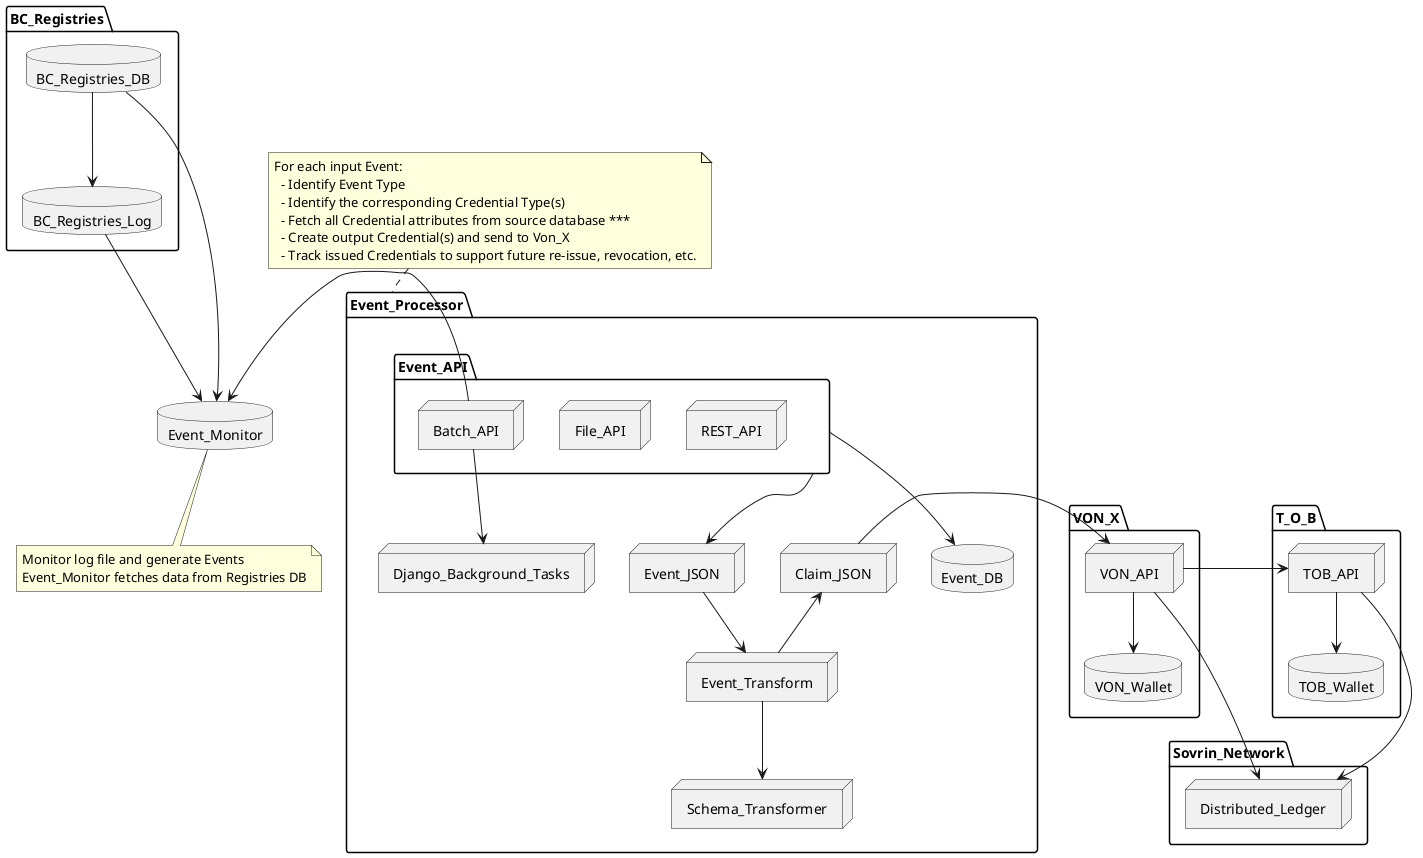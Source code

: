 @startuml

folder BC_Registries {
  database BC_Registries_DB
  database BC_Registries_Log
}

database Event_Monitor

BC_Registries_DB -down-> BC_Registries_Log
BC_Registries_Log -down-> Event_Monitor
BC_Registries_DB -down-> Event_Monitor

note bottom of Event_Monitor
Monitor log file and generate Events
Event_Monitor fetches data from Registries DB
end note

folder Event_Processor {
  folder Event_API {
    node REST_API
    node File_API
    node Batch_API
  }

  REST_API -[hidden]left-> File_API
  File_API -[hidden]left-> Batch_API

  node Event_JSON
  node Event_Transform
  node Claim_JSON
  node Django_Background_Tasks
  node Schema_Transformer
  database Event_DB
}

Event_Transform -down-> Schema_Transformer
Event_API -down-> Event_DB
Batch_API --> Django_Background_Tasks
Batch_API -left-> Event_Monitor

folder VON_X {
  node VON_API
  database VON_Wallet
}

note top of Event_Processor
For each input Event:
  - Identify Event Type
  - Identify the corresponding Credential Type(s)
  - Fetch all Credential attributes from source database ***
  - Create output Credential(s) and send to Von_X
  - Track issued Credentials to support future re-issue, revocation, etc.
end note


VON_API -down-> VON_Wallet

folder T_O_B {
  node TOB_API
  database TOB_Wallet
}

TOB_API -down-> TOB_Wallet

Event_Monitor -[hidden]right-> REST_API
Event_API -down-> Event_JSON
Event_JSON -down-> Event_Transform
Event_Transform -up-> Claim_JSON
Event_JSON -[hidden]right-> Claim_JSON
Claim_JSON -right-> VON_API

folder Sovrin_Network {
  node Distributed_Ledger
}

VON_API -down-> Distributed_Ledger
VON_API -right-> TOB_API
TOB_API -down-> Distributed_Ledger
VON_Wallet -[hidden]down-> Distributed_Ledger
TOB_Wallet -[hidden]down-> Distributed_Ledger

@enduml
